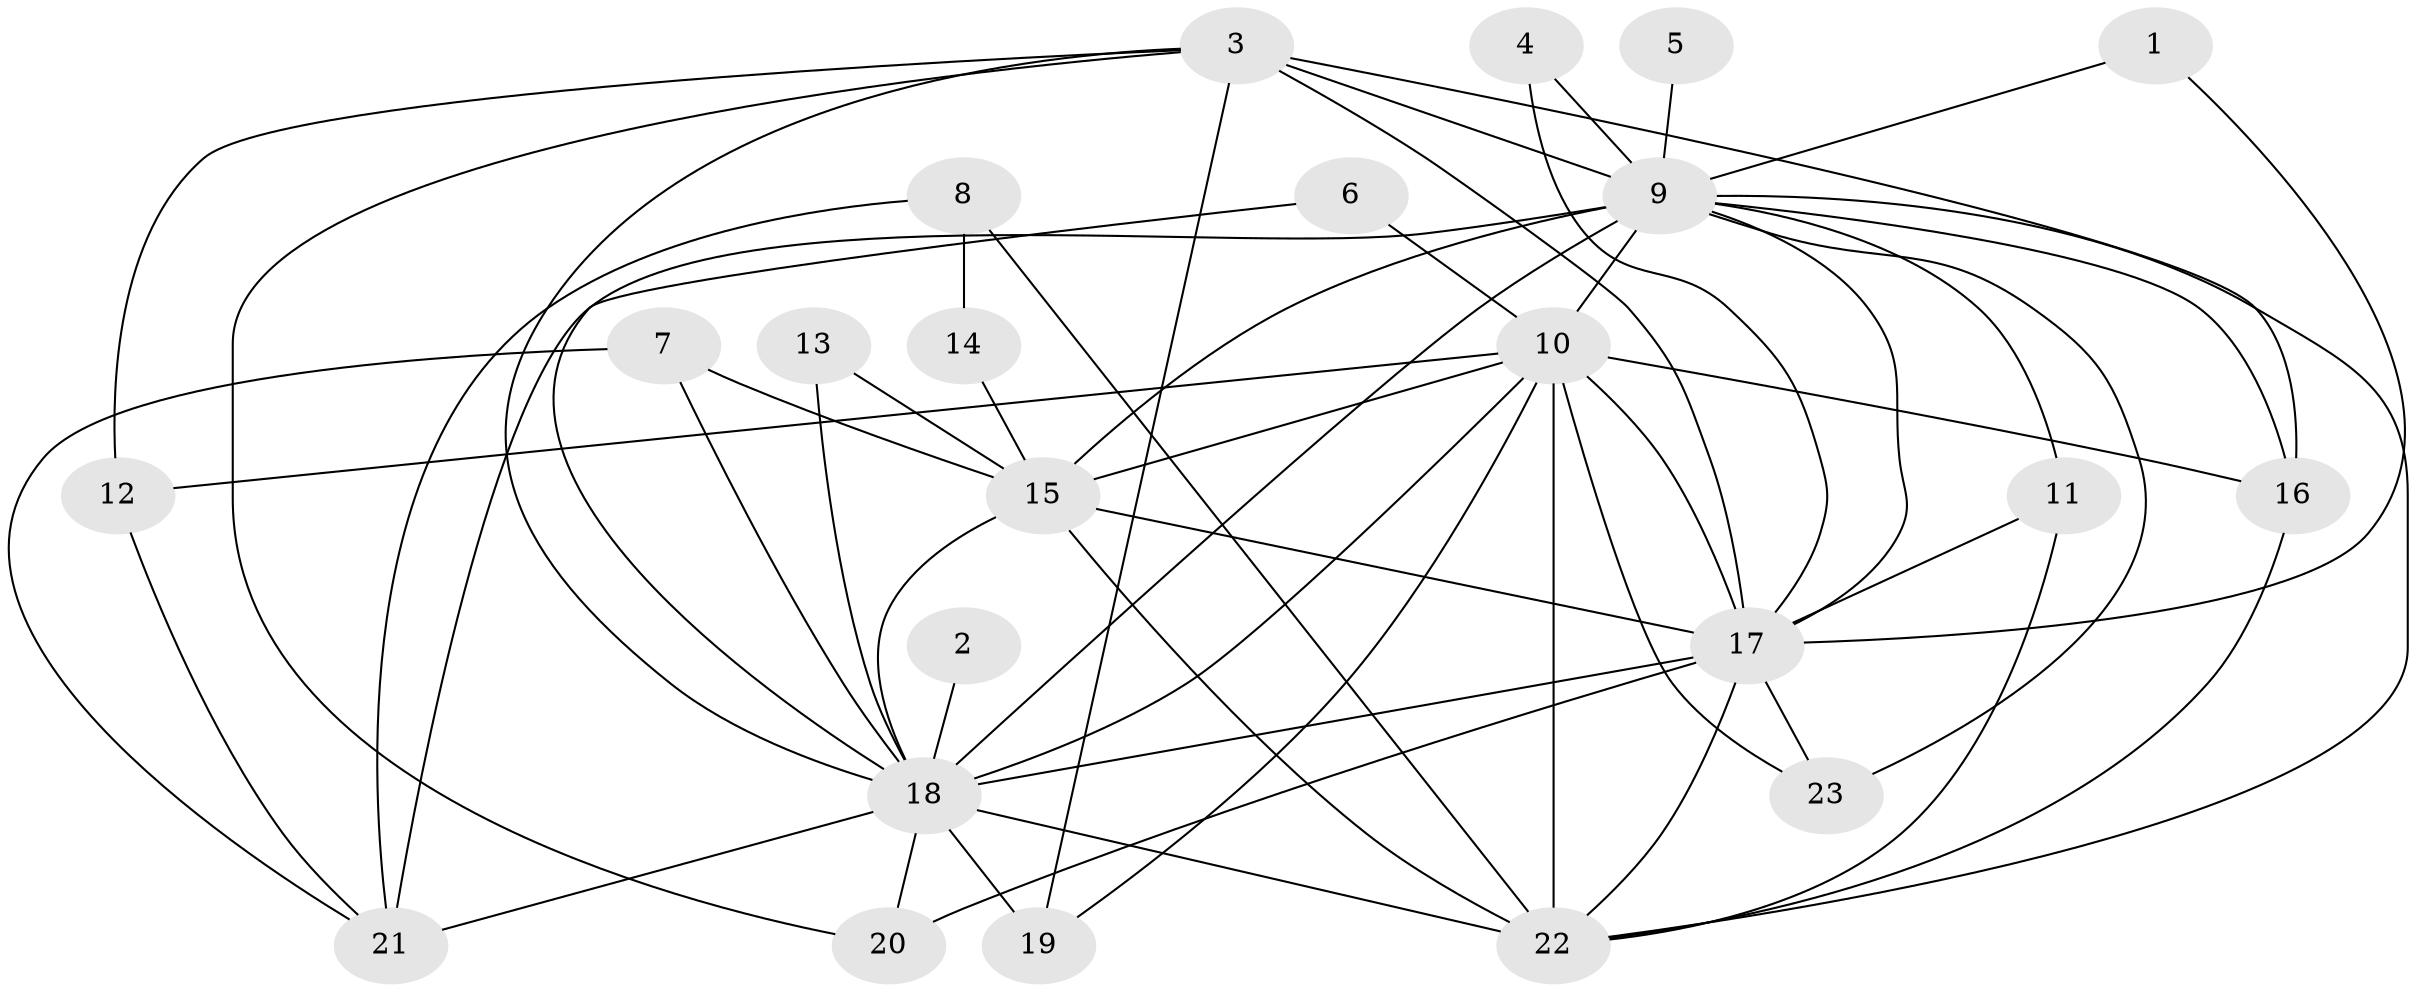 // original degree distribution, {18: 0.017543859649122806, 20: 0.017543859649122806, 13: 0.03508771929824561, 12: 0.017543859649122806, 24: 0.017543859649122806, 14: 0.017543859649122806, 11: 0.017543859649122806, 16: 0.017543859649122806, 15: 0.017543859649122806, 3: 0.22807017543859648, 4: 0.03508771929824561, 2: 0.5087719298245614, 5: 0.017543859649122806, 6: 0.03508771929824561}
// Generated by graph-tools (version 1.1) at 2025/36/03/04/25 23:36:24]
// undirected, 23 vertices, 56 edges
graph export_dot {
  node [color=gray90,style=filled];
  1;
  2;
  3;
  4;
  5;
  6;
  7;
  8;
  9;
  10;
  11;
  12;
  13;
  14;
  15;
  16;
  17;
  18;
  19;
  20;
  21;
  22;
  23;
  1 -- 9 [weight=1.0];
  1 -- 17 [weight=1.0];
  2 -- 18 [weight=1.0];
  3 -- 9 [weight=1.0];
  3 -- 12 [weight=1.0];
  3 -- 16 [weight=1.0];
  3 -- 17 [weight=1.0];
  3 -- 18 [weight=1.0];
  3 -- 19 [weight=1.0];
  3 -- 20 [weight=1.0];
  4 -- 9 [weight=1.0];
  4 -- 17 [weight=1.0];
  5 -- 9 [weight=2.0];
  6 -- 10 [weight=1.0];
  6 -- 18 [weight=2.0];
  7 -- 15 [weight=1.0];
  7 -- 18 [weight=1.0];
  7 -- 21 [weight=1.0];
  8 -- 14 [weight=1.0];
  8 -- 21 [weight=1.0];
  8 -- 22 [weight=1.0];
  9 -- 10 [weight=6.0];
  9 -- 11 [weight=1.0];
  9 -- 15 [weight=5.0];
  9 -- 16 [weight=1.0];
  9 -- 17 [weight=2.0];
  9 -- 18 [weight=3.0];
  9 -- 21 [weight=2.0];
  9 -- 22 [weight=2.0];
  9 -- 23 [weight=1.0];
  10 -- 12 [weight=1.0];
  10 -- 15 [weight=6.0];
  10 -- 16 [weight=2.0];
  10 -- 17 [weight=4.0];
  10 -- 18 [weight=4.0];
  10 -- 19 [weight=1.0];
  10 -- 22 [weight=5.0];
  10 -- 23 [weight=2.0];
  11 -- 17 [weight=1.0];
  11 -- 22 [weight=1.0];
  12 -- 21 [weight=1.0];
  13 -- 15 [weight=1.0];
  13 -- 18 [weight=2.0];
  14 -- 15 [weight=3.0];
  15 -- 17 [weight=4.0];
  15 -- 18 [weight=2.0];
  15 -- 22 [weight=2.0];
  16 -- 22 [weight=1.0];
  17 -- 18 [weight=1.0];
  17 -- 20 [weight=1.0];
  17 -- 22 [weight=1.0];
  17 -- 23 [weight=1.0];
  18 -- 19 [weight=2.0];
  18 -- 20 [weight=1.0];
  18 -- 21 [weight=1.0];
  18 -- 22 [weight=1.0];
}
